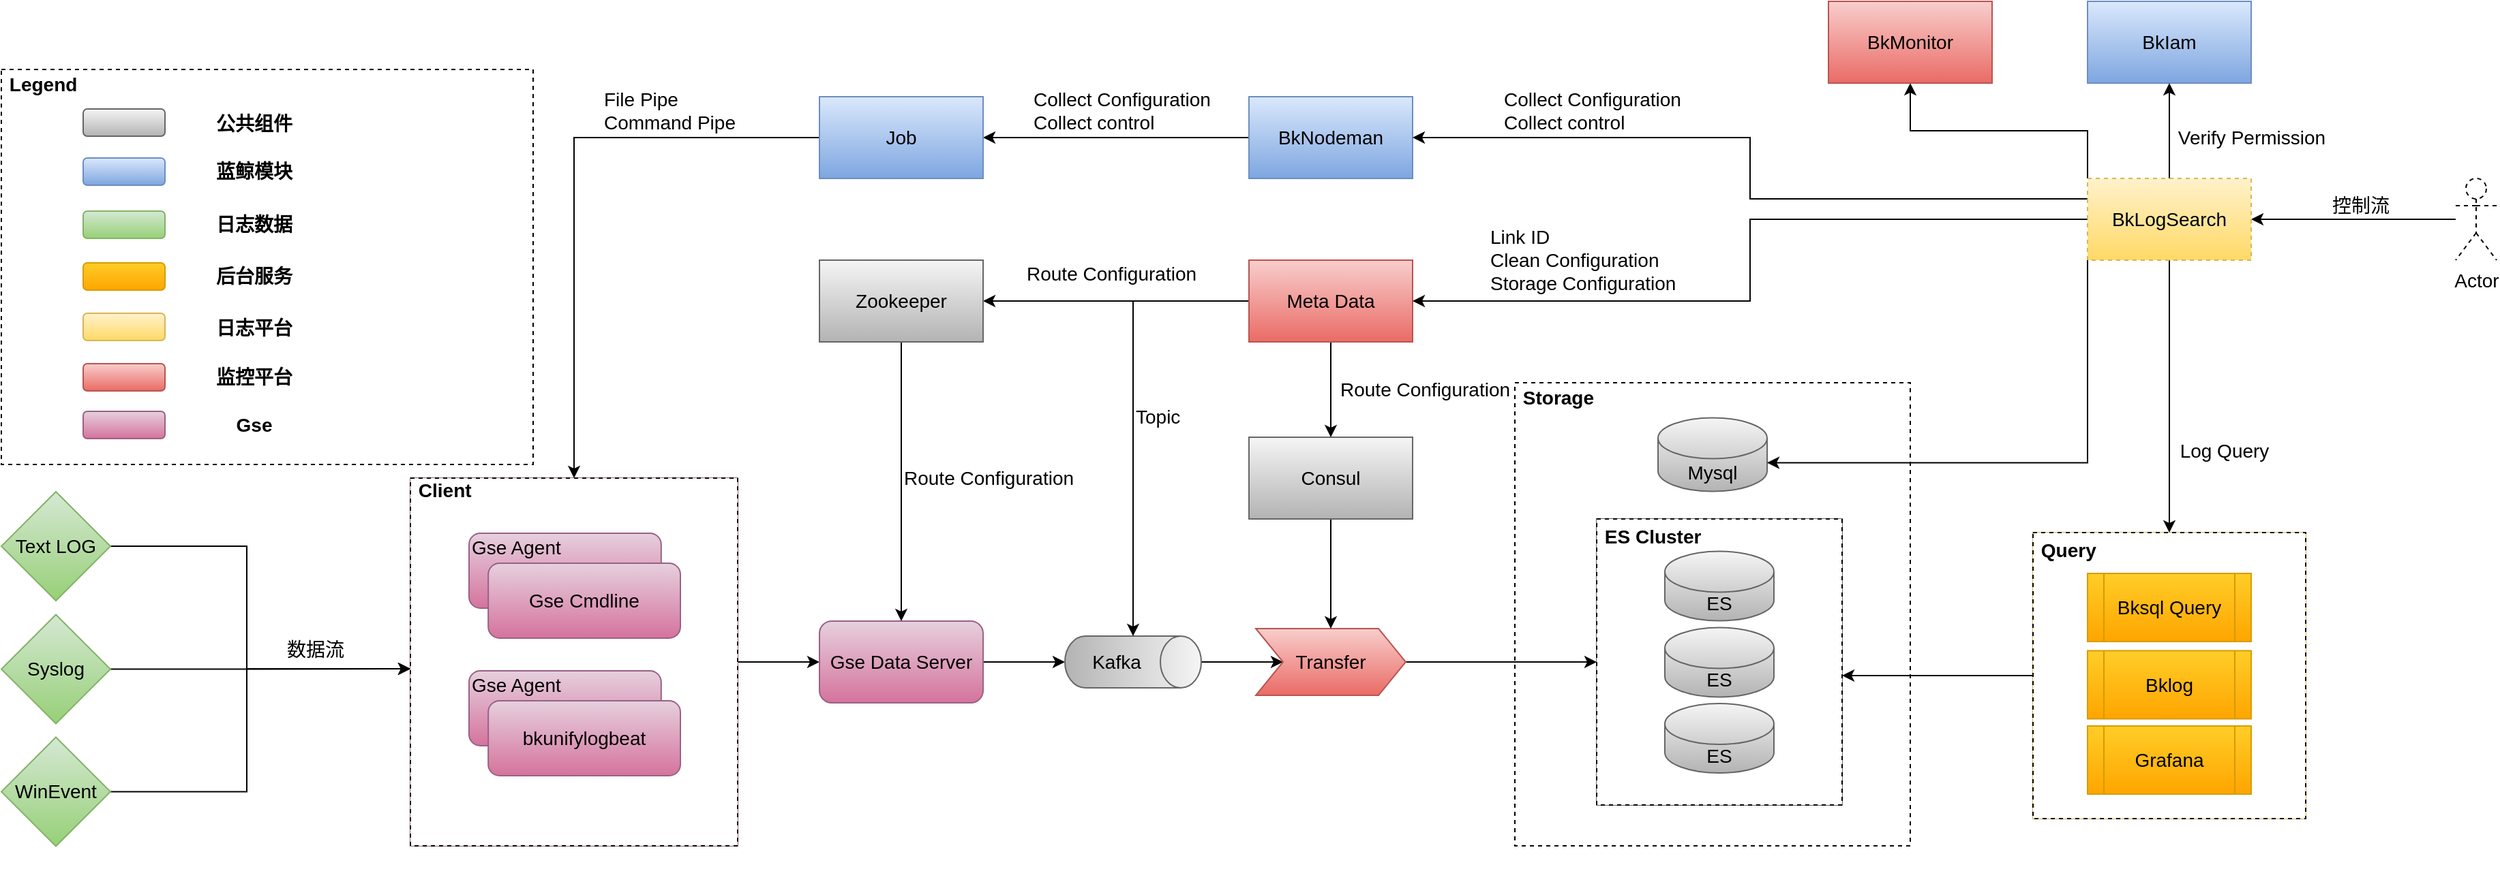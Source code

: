 <mxfile version="15.9.4" type="github">
  <diagram name="Page-1" id="74e2e168-ea6b-b213-b513-2b3c1d86103e">
    <mxGraphModel dx="1422" dy="-11" grid="1" gridSize="10" guides="1" tooltips="1" connect="1" arrows="1" fold="1" page="1" pageScale="1" pageWidth="1100" pageHeight="850" background="none" math="0" shadow="0">
      <root>
        <mxCell id="0" />
        <mxCell id="1" parent="0" />
        <mxCell id="7xhAEBTV9nR6lo730mzW-132" value="&amp;nbsp;&lt;b&gt;Legend&lt;/b&gt;&lt;br&gt;&lt;br&gt;&lt;br&gt;&lt;br&gt;&lt;br&gt;&lt;br&gt;&lt;br&gt;&lt;br&gt;&lt;br&gt;&lt;br&gt;&lt;br&gt;&lt;br&gt;&lt;br&gt;&lt;br&gt;&lt;br&gt;&lt;br&gt;&lt;br&gt;" style="rounded=0;whiteSpace=wrap;html=1;shadow=0;fontSize=14;dashed=1;align=left;" vertex="1" parent="1">
          <mxGeometry x="40" y="1030" width="390" height="290" as="geometry" />
        </mxCell>
        <mxCell id="7xhAEBTV9nR6lo730mzW-65" value="&amp;nbsp;&lt;b&gt;Storage&lt;br&gt;&lt;br&gt;&lt;br&gt;&lt;br&gt;&lt;br&gt;&lt;br&gt;&lt;br&gt;&lt;br&gt;&lt;br&gt;&lt;br&gt;&lt;br&gt;&lt;br&gt;&lt;br&gt;&lt;br&gt;&lt;br&gt;&lt;br&gt;&lt;br&gt;&lt;br&gt;&lt;br&gt;&lt;br&gt;&lt;/b&gt;" style="rounded=0;whiteSpace=wrap;html=1;dashed=1;fontSize=14;align=left;" vertex="1" parent="1">
          <mxGeometry x="1150" y="1260" width="290" height="340" as="geometry" />
        </mxCell>
        <mxCell id="7xhAEBTV9nR6lo730mzW-40" style="edgeStyle=orthogonalEdgeStyle;rounded=0;orthogonalLoop=1;jettySize=auto;html=1;fontSize=14;" edge="1" parent="1" source="7xhAEBTV9nR6lo730mzW-39" target="7xhAEBTV9nR6lo730mzW-15">
          <mxGeometry relative="1" as="geometry" />
        </mxCell>
        <mxCell id="7xhAEBTV9nR6lo730mzW-41" style="edgeStyle=orthogonalEdgeStyle;rounded=0;orthogonalLoop=1;jettySize=auto;html=1;exitX=1;exitY=0.5;exitDx=0;exitDy=0;fontSize=14;" edge="1" parent="1" source="7xhAEBTV9nR6lo730mzW-15" target="7xhAEBTV9nR6lo730mzW-16">
          <mxGeometry relative="1" as="geometry" />
        </mxCell>
        <mxCell id="7xhAEBTV9nR6lo730mzW-15" value="Gse Data Server" style="rounded=1;whiteSpace=wrap;html=1;fontSize=14;fillColor=#e6d0de;strokeColor=#996185;gradientColor=#d5739d;" vertex="1" parent="1">
          <mxGeometry x="640" y="1435" width="120" height="60" as="geometry" />
        </mxCell>
        <mxCell id="7xhAEBTV9nR6lo730mzW-42" style="edgeStyle=orthogonalEdgeStyle;rounded=0;orthogonalLoop=1;jettySize=auto;html=1;entryX=0;entryY=0.5;entryDx=0;entryDy=0;fontSize=14;" edge="1" parent="1" source="7xhAEBTV9nR6lo730mzW-16" target="7xhAEBTV9nR6lo730mzW-17">
          <mxGeometry relative="1" as="geometry" />
        </mxCell>
        <mxCell id="7xhAEBTV9nR6lo730mzW-16" value="Kafka" style="shape=cylinder3;whiteSpace=wrap;html=1;boundedLbl=1;backgroundOutline=1;size=15;fontSize=14;rotation=0;direction=south;fillColor=#f5f5f5;strokeColor=#666666;gradientColor=#b3b3b3;" vertex="1" parent="1">
          <mxGeometry x="820" y="1446" width="100" height="38" as="geometry" />
        </mxCell>
        <mxCell id="7xhAEBTV9nR6lo730mzW-67" style="edgeStyle=orthogonalEdgeStyle;rounded=0;orthogonalLoop=1;jettySize=auto;html=1;fontSize=14;" edge="1" parent="1" source="7xhAEBTV9nR6lo730mzW-17" target="7xhAEBTV9nR6lo730mzW-56">
          <mxGeometry relative="1" as="geometry" />
        </mxCell>
        <mxCell id="7xhAEBTV9nR6lo730mzW-17" value="Transfer" style="shape=step;perimeter=stepPerimeter;whiteSpace=wrap;html=1;fixedSize=1;fontSize=14;fillColor=#f8cecc;strokeColor=#b85450;gradientColor=#ea6b66;" vertex="1" parent="1">
          <mxGeometry x="960" y="1440.5" width="110" height="49" as="geometry" />
        </mxCell>
        <mxCell id="7xhAEBTV9nR6lo730mzW-30" value="Mysql" style="shape=cylinder3;whiteSpace=wrap;html=1;boundedLbl=1;backgroundOutline=1;size=15;fontSize=14;fillColor=#f5f5f5;strokeColor=#666666;gradientColor=#b3b3b3;" vertex="1" parent="1">
          <mxGeometry x="1255" y="1285.75" width="80" height="54" as="geometry" />
        </mxCell>
        <mxCell id="7xhAEBTV9nR6lo730mzW-33" value="BkIam" style="rounded=0;whiteSpace=wrap;html=1;fontSize=14;fillColor=#dae8fc;strokeColor=#6c8ebf;gradientColor=#7ea6e0;" vertex="1" parent="1">
          <mxGeometry x="1570" y="980" width="120" height="60" as="geometry" />
        </mxCell>
        <mxCell id="7xhAEBTV9nR6lo730mzW-98" style="edgeStyle=orthogonalEdgeStyle;rounded=0;orthogonalLoop=1;jettySize=auto;html=1;entryX=1;entryY=0.5;entryDx=0;entryDy=0;fontSize=14;" edge="1" parent="1" source="7xhAEBTV9nR6lo730mzW-34" target="7xhAEBTV9nR6lo730mzW-35">
          <mxGeometry relative="1" as="geometry" />
        </mxCell>
        <mxCell id="7xhAEBTV9nR6lo730mzW-34" value="BkNodeman" style="rounded=0;whiteSpace=wrap;html=1;fontSize=14;fillColor=#dae8fc;strokeColor=#6c8ebf;gradientColor=#7ea6e0;" vertex="1" parent="1">
          <mxGeometry x="955" y="1050" width="120" height="60" as="geometry" />
        </mxCell>
        <mxCell id="7xhAEBTV9nR6lo730mzW-99" style="edgeStyle=orthogonalEdgeStyle;rounded=0;orthogonalLoop=1;jettySize=auto;html=1;fontSize=14;" edge="1" parent="1" source="7xhAEBTV9nR6lo730mzW-35" target="7xhAEBTV9nR6lo730mzW-39">
          <mxGeometry relative="1" as="geometry" />
        </mxCell>
        <mxCell id="7xhAEBTV9nR6lo730mzW-35" value="Job" style="rounded=0;whiteSpace=wrap;html=1;fontSize=14;fillColor=#dae8fc;strokeColor=#6c8ebf;gradientColor=#7ea6e0;" vertex="1" parent="1">
          <mxGeometry x="640" y="1050" width="120" height="60" as="geometry" />
        </mxCell>
        <mxCell id="7xhAEBTV9nR6lo730mzW-103" style="edgeStyle=orthogonalEdgeStyle;rounded=0;orthogonalLoop=1;jettySize=auto;html=1;entryX=0.5;entryY=0;entryDx=0;entryDy=0;fontSize=14;" edge="1" parent="1" source="7xhAEBTV9nR6lo730mzW-36" target="7xhAEBTV9nR6lo730mzW-17">
          <mxGeometry relative="1" as="geometry" />
        </mxCell>
        <mxCell id="7xhAEBTV9nR6lo730mzW-36" value="Consul" style="rounded=0;whiteSpace=wrap;html=1;fontSize=14;fillColor=#f5f5f5;strokeColor=#666666;gradientColor=#b3b3b3;" vertex="1" parent="1">
          <mxGeometry x="955" y="1300" width="120" height="60" as="geometry" />
        </mxCell>
        <mxCell id="7xhAEBTV9nR6lo730mzW-89" style="edgeStyle=orthogonalEdgeStyle;rounded=0;orthogonalLoop=1;jettySize=auto;html=1;entryX=1;entryY=0.5;entryDx=0;entryDy=0;fontSize=14;" edge="1" parent="1" source="7xhAEBTV9nR6lo730mzW-37" target="7xhAEBTV9nR6lo730mzW-38">
          <mxGeometry relative="1" as="geometry" />
        </mxCell>
        <mxCell id="7xhAEBTV9nR6lo730mzW-111" style="edgeStyle=orthogonalEdgeStyle;rounded=0;orthogonalLoop=1;jettySize=auto;html=1;entryX=0.5;entryY=0;entryDx=0;entryDy=0;fontSize=14;" edge="1" parent="1" source="7xhAEBTV9nR6lo730mzW-37" target="7xhAEBTV9nR6lo730mzW-36">
          <mxGeometry relative="1" as="geometry" />
        </mxCell>
        <mxCell id="7xhAEBTV9nR6lo730mzW-113" style="edgeStyle=orthogonalEdgeStyle;rounded=0;orthogonalLoop=1;jettySize=auto;html=1;entryX=0;entryY=0.5;entryDx=0;entryDy=0;entryPerimeter=0;fontSize=14;" edge="1" parent="1" source="7xhAEBTV9nR6lo730mzW-37" target="7xhAEBTV9nR6lo730mzW-16">
          <mxGeometry relative="1" as="geometry" />
        </mxCell>
        <mxCell id="7xhAEBTV9nR6lo730mzW-37" value="Meta Data" style="rounded=0;whiteSpace=wrap;html=1;fontSize=14;fillColor=#f8cecc;strokeColor=#b85450;gradientColor=#ea6b66;" vertex="1" parent="1">
          <mxGeometry x="955" y="1170" width="120" height="60" as="geometry" />
        </mxCell>
        <mxCell id="7xhAEBTV9nR6lo730mzW-100" style="edgeStyle=orthogonalEdgeStyle;rounded=0;orthogonalLoop=1;jettySize=auto;html=1;entryX=0.5;entryY=0;entryDx=0;entryDy=0;fontSize=14;" edge="1" parent="1" source="7xhAEBTV9nR6lo730mzW-38" target="7xhAEBTV9nR6lo730mzW-15">
          <mxGeometry relative="1" as="geometry" />
        </mxCell>
        <mxCell id="7xhAEBTV9nR6lo730mzW-38" value="Zookeeper" style="rounded=0;whiteSpace=wrap;html=1;fontSize=14;fillColor=#f5f5f5;strokeColor=#666666;gradientColor=#b3b3b3;" vertex="1" parent="1">
          <mxGeometry x="640" y="1170" width="120" height="60" as="geometry" />
        </mxCell>
        <mxCell id="7xhAEBTV9nR6lo730mzW-51" style="edgeStyle=orthogonalEdgeStyle;rounded=0;orthogonalLoop=1;jettySize=auto;html=1;fontSize=14;" edge="1" parent="1" source="7xhAEBTV9nR6lo730mzW-45">
          <mxGeometry relative="1" as="geometry">
            <mxPoint x="340" y="1470" as="targetPoint" />
            <Array as="points">
              <mxPoint x="220" y="1380" />
              <mxPoint x="220" y="1470" />
            </Array>
          </mxGeometry>
        </mxCell>
        <mxCell id="7xhAEBTV9nR6lo730mzW-45" value="Text LOG" style="rhombus;whiteSpace=wrap;html=1;fontSize=14;fillColor=#d5e8d4;strokeColor=#82b366;gradientColor=#97d077;" vertex="1" parent="1">
          <mxGeometry x="40" y="1340" width="80" height="80" as="geometry" />
        </mxCell>
        <mxCell id="7xhAEBTV9nR6lo730mzW-55" style="edgeStyle=orthogonalEdgeStyle;rounded=0;orthogonalLoop=1;jettySize=auto;html=1;fontSize=14;" edge="1" parent="1" source="7xhAEBTV9nR6lo730mzW-46">
          <mxGeometry relative="1" as="geometry">
            <mxPoint x="340" y="1470" as="targetPoint" />
          </mxGeometry>
        </mxCell>
        <mxCell id="7xhAEBTV9nR6lo730mzW-46" value="Syslog" style="rhombus;whiteSpace=wrap;html=1;fontSize=14;fillColor=#d5e8d4;strokeColor=#82b366;gradientColor=#97d077;" vertex="1" parent="1">
          <mxGeometry x="40" y="1430.25" width="80" height="80" as="geometry" />
        </mxCell>
        <object label="" 数据流="" id="7xhAEBTV9nR6lo730mzW-52">
          <mxCell style="edgeStyle=orthogonalEdgeStyle;rounded=0;orthogonalLoop=1;jettySize=auto;html=1;fontSize=14;" edge="1" parent="1" source="7xhAEBTV9nR6lo730mzW-47">
            <mxGeometry relative="1" as="geometry">
              <mxPoint x="340" y="1470" as="targetPoint" />
              <Array as="points">
                <mxPoint x="220" y="1560" />
                <mxPoint x="220" y="1470" />
              </Array>
            </mxGeometry>
          </mxCell>
        </object>
        <mxCell id="7xhAEBTV9nR6lo730mzW-47" value="WinEvent" style="rhombus;whiteSpace=wrap;html=1;fontSize=14;fillColor=#d5e8d4;strokeColor=#82b366;gradientColor=#97d077;" vertex="1" parent="1">
          <mxGeometry x="40" y="1520.25" width="80" height="80" as="geometry" />
        </mxCell>
        <mxCell id="7xhAEBTV9nR6lo730mzW-57" value="" style="group;fillColor=#e6d0de;gradientColor=#d5739d;strokeColor=#996185;" vertex="1" connectable="0" parent="1">
          <mxGeometry x="340" y="1330" width="240" height="270" as="geometry" />
        </mxCell>
        <mxCell id="7xhAEBTV9nR6lo730mzW-39" value="&lt;b&gt;&amp;nbsp;&lt;br&gt;&amp;nbsp;Client&lt;br&gt;&lt;br&gt;&lt;br&gt;&lt;br&gt;&lt;br&gt;&lt;br&gt;&lt;br&gt;&lt;br&gt;&lt;br&gt;&lt;br&gt;&lt;br&gt;&lt;br&gt;&lt;br&gt;&lt;br&gt;&lt;br&gt;&lt;br&gt;&lt;/b&gt;&lt;div&gt;&lt;br&gt;&lt;/div&gt;" style="rounded=0;whiteSpace=wrap;html=1;fontSize=14;dashed=1;align=left;" vertex="1" parent="7xhAEBTV9nR6lo730mzW-57">
          <mxGeometry width="240" height="270" as="geometry" />
        </mxCell>
        <mxCell id="7xhAEBTV9nR6lo730mzW-21" value="" style="group" vertex="1" connectable="0" parent="7xhAEBTV9nR6lo730mzW-57">
          <mxGeometry x="43" y="40.5" width="155" height="77" as="geometry" />
        </mxCell>
        <mxCell id="7xhAEBTV9nR6lo730mzW-22" value="&lt;font style=&quot;font-size: 14px&quot;&gt;Gse Agent&lt;br&gt;&lt;br&gt;&lt;br&gt;&lt;/font&gt;" style="rounded=1;whiteSpace=wrap;html=1;fontSize=14;fillColor=#e6d0de;strokeColor=#996185;align=left;gradientColor=#d5739d;" vertex="1" parent="7xhAEBTV9nR6lo730mzW-21">
          <mxGeometry width="140.909" height="55" as="geometry" />
        </mxCell>
        <mxCell id="7xhAEBTV9nR6lo730mzW-23" value="Gse Cmdline" style="rounded=1;whiteSpace=wrap;html=1;fontSize=14;fillColor=#e6d0de;strokeColor=#996185;align=center;gradientColor=#d5739d;" vertex="1" parent="7xhAEBTV9nR6lo730mzW-21">
          <mxGeometry x="14.091" y="22" width="140.909" height="55" as="geometry" />
        </mxCell>
        <mxCell id="7xhAEBTV9nR6lo730mzW-4" value="&lt;font style=&quot;font-size: 14px&quot;&gt;Gse Agent&lt;br&gt;&lt;br&gt;&lt;br&gt;&lt;/font&gt;" style="rounded=1;whiteSpace=wrap;html=1;fontSize=14;fillColor=#e6d0de;strokeColor=#996185;align=left;gradientColor=#d5739d;" vertex="1" parent="7xhAEBTV9nR6lo730mzW-57">
          <mxGeometry x="43" y="141.5" width="140.909" height="55" as="geometry" />
        </mxCell>
        <mxCell id="7xhAEBTV9nR6lo730mzW-5" value="&lt;font style=&quot;font-size: 14px&quot;&gt;bkunifylogbeat&lt;/font&gt;" style="rounded=1;whiteSpace=wrap;html=1;fontSize=14;fillColor=#e6d0de;strokeColor=#996185;align=center;gradientColor=#d5739d;" vertex="1" parent="7xhAEBTV9nR6lo730mzW-57">
          <mxGeometry x="57.091" y="163.5" width="140.909" height="55" as="geometry" />
        </mxCell>
        <mxCell id="7xhAEBTV9nR6lo730mzW-58" value="" style="group;fillColor=#f5f5f5;gradientColor=#b3b3b3;strokeColor=#666666;" vertex="1" connectable="0" parent="1">
          <mxGeometry x="1210" y="1360" width="180" height="210" as="geometry" />
        </mxCell>
        <mxCell id="7xhAEBTV9nR6lo730mzW-56" value="&lt;b&gt;&lt;br&gt;&lt;br&gt;&lt;br&gt;&amp;nbsp;ES Cluster&lt;br&gt;&lt;br&gt;&lt;br&gt;&lt;br&gt;&lt;br&gt;&lt;br&gt;&lt;br&gt;&lt;br&gt;&lt;br&gt;&lt;br&gt;&lt;br&gt;&lt;br&gt;&lt;br&gt;&lt;br&gt;&lt;br&gt;&lt;/b&gt;" style="rounded=0;whiteSpace=wrap;html=1;fontSize=14;dashed=1;align=left;" vertex="1" parent="7xhAEBTV9nR6lo730mzW-58">
          <mxGeometry width="180" height="210" as="geometry" />
        </mxCell>
        <mxCell id="7xhAEBTV9nR6lo730mzW-18" value="ES" style="shape=cylinder3;whiteSpace=wrap;html=1;boundedLbl=1;backgroundOutline=1;size=15;fontSize=14;fillColor=#f5f5f5;strokeColor=#666666;gradientColor=#b3b3b3;" vertex="1" parent="7xhAEBTV9nR6lo730mzW-58">
          <mxGeometry x="50" y="23.75" width="80" height="51" as="geometry" />
        </mxCell>
        <mxCell id="7xhAEBTV9nR6lo730mzW-19" value="ES" style="shape=cylinder3;whiteSpace=wrap;html=1;boundedLbl=1;backgroundOutline=1;size=15;fontSize=14;fillColor=#f5f5f5;strokeColor=#666666;gradientColor=#b3b3b3;" vertex="1" parent="7xhAEBTV9nR6lo730mzW-58">
          <mxGeometry x="50" y="79.75" width="80" height="51" as="geometry" />
        </mxCell>
        <mxCell id="7xhAEBTV9nR6lo730mzW-20" value="ES" style="shape=cylinder3;whiteSpace=wrap;html=1;boundedLbl=1;backgroundOutline=1;size=15;fontSize=14;fillColor=#f5f5f5;strokeColor=#666666;gradientColor=#b3b3b3;" vertex="1" parent="7xhAEBTV9nR6lo730mzW-58">
          <mxGeometry x="50" y="135.5" width="80" height="51" as="geometry" />
        </mxCell>
        <mxCell id="7xhAEBTV9nR6lo730mzW-63" value="" style="group;fillColor=#fff2cc;strokeColor=#d6b656;gradientColor=#ffd966;" vertex="1" connectable="0" parent="1">
          <mxGeometry x="1530" y="1370" width="200" height="210" as="geometry" />
        </mxCell>
        <mxCell id="7xhAEBTV9nR6lo730mzW-60" value="&lt;b&gt;&amp;nbsp;Query&lt;br&gt;&lt;br&gt;&lt;br&gt;&lt;br&gt;&lt;br&gt;&lt;br&gt;&lt;br&gt;&lt;br&gt;&lt;br&gt;&lt;br&gt;&lt;br&gt;&lt;br&gt;&lt;/b&gt;" style="rounded=0;whiteSpace=wrap;html=1;dashed=1;fontSize=14;align=left;" vertex="1" parent="7xhAEBTV9nR6lo730mzW-63">
          <mxGeometry width="200" height="210" as="geometry" />
        </mxCell>
        <mxCell id="7xhAEBTV9nR6lo730mzW-27" value="Bksql Query" style="shape=process;whiteSpace=wrap;html=1;backgroundOutline=1;fontSize=14;fillColor=#ffcd28;strokeColor=#d79b00;gradientColor=#ffa500;" vertex="1" parent="7xhAEBTV9nR6lo730mzW-63">
          <mxGeometry x="40" y="30" width="120" height="50" as="geometry" />
        </mxCell>
        <mxCell id="7xhAEBTV9nR6lo730mzW-61" value="Bklog" style="shape=process;whiteSpace=wrap;html=1;backgroundOutline=1;fontSize=14;fillColor=#ffcd28;strokeColor=#d79b00;gradientColor=#ffa500;" vertex="1" parent="7xhAEBTV9nR6lo730mzW-63">
          <mxGeometry x="40" y="86.75" width="120" height="50" as="geometry" />
        </mxCell>
        <mxCell id="7xhAEBTV9nR6lo730mzW-62" value="Grafana" style="shape=process;whiteSpace=wrap;html=1;backgroundOutline=1;fontSize=14;fillColor=#ffcd28;strokeColor=#d79b00;gradientColor=#ffa500;" vertex="1" parent="7xhAEBTV9nR6lo730mzW-63">
          <mxGeometry x="40" y="142" width="120" height="50" as="geometry" />
        </mxCell>
        <mxCell id="7xhAEBTV9nR6lo730mzW-70" value="数据流" style="text;html=1;resizable=0;autosize=1;align=center;verticalAlign=middle;points=[];fillColor=none;strokeColor=none;rounded=0;dashed=1;fontSize=14;" vertex="1" parent="1">
          <mxGeometry x="240" y="1446" width="60" height="20" as="geometry" />
        </mxCell>
        <mxCell id="7xhAEBTV9nR6lo730mzW-82" style="edgeStyle=orthogonalEdgeStyle;rounded=0;orthogonalLoop=1;jettySize=auto;html=1;entryX=1;entryY=0.5;entryDx=0;entryDy=0;fontSize=14;" edge="1" parent="1" source="7xhAEBTV9nR6lo730mzW-71" target="7xhAEBTV9nR6lo730mzW-72">
          <mxGeometry relative="1" as="geometry" />
        </mxCell>
        <mxCell id="7xhAEBTV9nR6lo730mzW-71" value="Actor" style="shape=umlActor;verticalLabelPosition=bottom;verticalAlign=top;html=1;outlineConnect=0;dashed=1;fontSize=14;" vertex="1" parent="1">
          <mxGeometry x="1840" y="1110" width="30" height="60" as="geometry" />
        </mxCell>
        <mxCell id="7xhAEBTV9nR6lo730mzW-81" style="edgeStyle=orthogonalEdgeStyle;rounded=0;orthogonalLoop=1;jettySize=auto;html=1;entryX=0.5;entryY=1;entryDx=0;entryDy=0;fontSize=14;" edge="1" parent="1" source="7xhAEBTV9nR6lo730mzW-72" target="7xhAEBTV9nR6lo730mzW-33">
          <mxGeometry relative="1" as="geometry" />
        </mxCell>
        <mxCell id="7xhAEBTV9nR6lo730mzW-84" style="edgeStyle=orthogonalEdgeStyle;rounded=0;orthogonalLoop=1;jettySize=auto;html=1;entryX=0.5;entryY=0;entryDx=0;entryDy=0;fontSize=14;" edge="1" parent="1" source="7xhAEBTV9nR6lo730mzW-72" target="7xhAEBTV9nR6lo730mzW-60">
          <mxGeometry relative="1" as="geometry" />
        </mxCell>
        <mxCell id="7xhAEBTV9nR6lo730mzW-92" style="edgeStyle=orthogonalEdgeStyle;rounded=0;orthogonalLoop=1;jettySize=auto;html=1;exitX=0;exitY=0.25;exitDx=0;exitDy=0;entryX=1;entryY=0.5;entryDx=0;entryDy=0;fontSize=14;" edge="1" parent="1" source="7xhAEBTV9nR6lo730mzW-72" target="7xhAEBTV9nR6lo730mzW-34">
          <mxGeometry relative="1" as="geometry" />
        </mxCell>
        <mxCell id="7xhAEBTV9nR6lo730mzW-94" style="edgeStyle=orthogonalEdgeStyle;rounded=0;orthogonalLoop=1;jettySize=auto;html=1;entryX=1;entryY=0.5;entryDx=0;entryDy=0;fontSize=14;" edge="1" parent="1" source="7xhAEBTV9nR6lo730mzW-72" target="7xhAEBTV9nR6lo730mzW-37">
          <mxGeometry relative="1" as="geometry" />
        </mxCell>
        <mxCell id="7xhAEBTV9nR6lo730mzW-117" style="edgeStyle=orthogonalEdgeStyle;rounded=0;orthogonalLoop=1;jettySize=auto;html=1;exitX=0;exitY=0;exitDx=0;exitDy=0;entryX=0.5;entryY=1;entryDx=0;entryDy=0;fontSize=14;" edge="1" parent="1" source="7xhAEBTV9nR6lo730mzW-72" target="7xhAEBTV9nR6lo730mzW-115">
          <mxGeometry relative="1" as="geometry" />
        </mxCell>
        <mxCell id="7xhAEBTV9nR6lo730mzW-119" style="edgeStyle=orthogonalEdgeStyle;rounded=0;orthogonalLoop=1;jettySize=auto;html=1;exitX=0;exitY=1;exitDx=0;exitDy=0;entryX=1;entryY=0;entryDx=0;entryDy=33;entryPerimeter=0;fontSize=14;" edge="1" parent="1" source="7xhAEBTV9nR6lo730mzW-72" target="7xhAEBTV9nR6lo730mzW-30">
          <mxGeometry relative="1" as="geometry" />
        </mxCell>
        <mxCell id="7xhAEBTV9nR6lo730mzW-72" value="BkLogSearch" style="rounded=0;whiteSpace=wrap;html=1;dashed=1;fontSize=14;fillColor=#fff2cc;strokeColor=#d6b656;gradientColor=#ffd966;" vertex="1" parent="1">
          <mxGeometry x="1570" y="1110" width="120" height="60" as="geometry" />
        </mxCell>
        <mxCell id="7xhAEBTV9nR6lo730mzW-74" style="edgeStyle=orthogonalEdgeStyle;rounded=0;orthogonalLoop=1;jettySize=auto;html=1;fontSize=14;" edge="1" parent="1" source="7xhAEBTV9nR6lo730mzW-60">
          <mxGeometry relative="1" as="geometry">
            <mxPoint x="1390" y="1475" as="targetPoint" />
          </mxGeometry>
        </mxCell>
        <mxCell id="7xhAEBTV9nR6lo730mzW-83" value="控制流" style="text;html=1;resizable=0;autosize=1;align=center;verticalAlign=middle;points=[];fillColor=none;strokeColor=none;rounded=0;dashed=1;fontSize=14;" vertex="1" parent="1">
          <mxGeometry x="1740" y="1120" width="60" height="20" as="geometry" />
        </mxCell>
        <mxCell id="7xhAEBTV9nR6lo730mzW-85" value="Log Query" style="text;html=1;resizable=0;autosize=1;align=center;verticalAlign=middle;points=[];fillColor=none;strokeColor=none;rounded=0;dashed=1;fontSize=14;" vertex="1" parent="1">
          <mxGeometry x="1630" y="1300" width="80" height="20" as="geometry" />
        </mxCell>
        <mxCell id="7xhAEBTV9nR6lo730mzW-86" value="Verify Permission" style="text;html=1;resizable=0;autosize=1;align=center;verticalAlign=middle;points=[];fillColor=none;strokeColor=none;rounded=0;dashed=1;fontSize=14;" vertex="1" parent="1">
          <mxGeometry x="1630" y="1070" width="120" height="20" as="geometry" />
        </mxCell>
        <mxCell id="7xhAEBTV9nR6lo730mzW-104" value="Collect Configuration&lt;br&gt;Collect control" style="text;html=1;resizable=0;autosize=1;align=left;verticalAlign=middle;points=[];fillColor=none;strokeColor=none;rounded=0;dashed=1;fontSize=14;" vertex="1" parent="1">
          <mxGeometry x="1140" y="1040" width="150" height="40" as="geometry" />
        </mxCell>
        <mxCell id="7xhAEBTV9nR6lo730mzW-105" value="Collect Configuration&lt;br&gt;Collect control" style="text;html=1;resizable=0;autosize=1;align=left;verticalAlign=middle;points=[];fillColor=none;strokeColor=none;rounded=0;dashed=1;fontSize=14;" vertex="1" parent="1">
          <mxGeometry x="795" y="1040" width="150" height="40" as="geometry" />
        </mxCell>
        <mxCell id="7xhAEBTV9nR6lo730mzW-106" value="File Pipe&lt;br&gt;Command Pipe" style="text;html=1;resizable=0;autosize=1;align=left;verticalAlign=middle;points=[];fillColor=none;strokeColor=none;rounded=0;dashed=1;fontSize=14;" vertex="1" parent="1">
          <mxGeometry x="480" y="1040" width="110" height="40" as="geometry" />
        </mxCell>
        <mxCell id="7xhAEBTV9nR6lo730mzW-108" value="Link ID&lt;br&gt;Clean Configuration&lt;br&gt;Storage Configuration" style="text;html=1;resizable=0;autosize=1;align=left;verticalAlign=middle;points=[];fillColor=none;strokeColor=none;rounded=0;dashed=1;fontSize=14;" vertex="1" parent="1">
          <mxGeometry x="1130" y="1140" width="150" height="60" as="geometry" />
        </mxCell>
        <mxCell id="7xhAEBTV9nR6lo730mzW-109" value="Route Configuration" style="text;html=1;resizable=0;autosize=1;align=left;verticalAlign=middle;points=[];fillColor=none;strokeColor=none;rounded=0;dashed=1;fontSize=14;" vertex="1" parent="1">
          <mxGeometry x="790" y="1170" width="140" height="20" as="geometry" />
        </mxCell>
        <mxCell id="7xhAEBTV9nR6lo730mzW-110" value="Route Configuration" style="text;html=1;resizable=0;autosize=1;align=left;verticalAlign=middle;points=[];fillColor=none;strokeColor=none;rounded=0;dashed=1;fontSize=14;" vertex="1" parent="1">
          <mxGeometry x="700" y="1320" width="140" height="20" as="geometry" />
        </mxCell>
        <mxCell id="7xhAEBTV9nR6lo730mzW-112" value="Route Configuration" style="text;html=1;resizable=0;autosize=1;align=left;verticalAlign=middle;points=[];fillColor=none;strokeColor=none;rounded=0;dashed=1;fontSize=14;" vertex="1" parent="1">
          <mxGeometry x="1020" y="1255" width="140" height="20" as="geometry" />
        </mxCell>
        <mxCell id="7xhAEBTV9nR6lo730mzW-114" value="Topic" style="text;html=1;resizable=0;autosize=1;align=left;verticalAlign=middle;points=[];fillColor=none;strokeColor=none;rounded=0;dashed=1;fontSize=14;" vertex="1" parent="1">
          <mxGeometry x="870" y="1275" width="50" height="20" as="geometry" />
        </mxCell>
        <mxCell id="7xhAEBTV9nR6lo730mzW-115" value="BkMonitor" style="rounded=0;whiteSpace=wrap;html=1;fontSize=14;fillColor=#f8cecc;strokeColor=#b85450;gradientColor=#ea6b66;" vertex="1" parent="1">
          <mxGeometry x="1380" y="980" width="120" height="60" as="geometry" />
        </mxCell>
        <mxCell id="7xhAEBTV9nR6lo730mzW-121" value="" style="rounded=1;whiteSpace=wrap;html=1;fontSize=14;fillColor=#f5f5f5;gradientColor=#b3b3b3;strokeColor=#666666;shadow=0;" vertex="1" parent="1">
          <mxGeometry x="100" y="1059" width="60" height="20" as="geometry" />
        </mxCell>
        <mxCell id="7xhAEBTV9nR6lo730mzW-122" value="" style="rounded=1;whiteSpace=wrap;html=1;fontSize=14;fillColor=#dae8fc;gradientColor=#7ea6e0;strokeColor=#6c8ebf;shadow=0;" vertex="1" parent="1">
          <mxGeometry x="100" y="1095" width="60" height="20" as="geometry" />
        </mxCell>
        <mxCell id="7xhAEBTV9nR6lo730mzW-123" value="" style="rounded=1;whiteSpace=wrap;html=1;fontSize=14;fillColor=#d5e8d4;gradientColor=#97d077;strokeColor=#82b366;shadow=0;" vertex="1" parent="1">
          <mxGeometry x="100" y="1134" width="60" height="20" as="geometry" />
        </mxCell>
        <mxCell id="7xhAEBTV9nR6lo730mzW-124" value="" style="rounded=1;whiteSpace=wrap;html=1;fontSize=14;fillColor=#ffcd28;gradientColor=#ffa500;strokeColor=#d79b00;shadow=0;" vertex="1" parent="1">
          <mxGeometry x="100" y="1172" width="60" height="20" as="geometry" />
        </mxCell>
        <mxCell id="7xhAEBTV9nR6lo730mzW-125" value="" style="rounded=1;whiteSpace=wrap;html=1;fontSize=14;fillColor=#fff2cc;gradientColor=#ffd966;strokeColor=#d6b656;shadow=0;" vertex="1" parent="1">
          <mxGeometry x="100" y="1209" width="60" height="20" as="geometry" />
        </mxCell>
        <mxCell id="7xhAEBTV9nR6lo730mzW-126" value="" style="rounded=1;whiteSpace=wrap;html=1;fontSize=14;fillColor=#f8cecc;gradientColor=#ea6b66;strokeColor=#b85450;shadow=0;" vertex="1" parent="1">
          <mxGeometry x="100" y="1246" width="60" height="20" as="geometry" />
        </mxCell>
        <mxCell id="7xhAEBTV9nR6lo730mzW-127" value="" style="rounded=1;whiteSpace=wrap;html=1;fontSize=14;fillColor=#e6d0de;gradientColor=#d5739d;strokeColor=#996185;shadow=0;" vertex="1" parent="1">
          <mxGeometry x="100" y="1281" width="60" height="20" as="geometry" />
        </mxCell>
        <mxCell id="7xhAEBTV9nR6lo730mzW-135" value="&lt;b&gt;&lt;font style=&quot;font-size: 14px&quot;&gt;公共组件&lt;/font&gt;&lt;/b&gt;" style="text;html=1;resizable=0;autosize=1;align=center;verticalAlign=middle;points=[];fillColor=none;strokeColor=none;rounded=0;shadow=0;dashed=1;fontSize=14;" vertex="1" parent="1">
          <mxGeometry x="190" y="1060" width="70" height="20" as="geometry" />
        </mxCell>
        <mxCell id="7xhAEBTV9nR6lo730mzW-136" value="&lt;b&gt;&lt;font style=&quot;font-size: 14px&quot;&gt;蓝鲸模块&lt;/font&gt;&lt;/b&gt;" style="text;html=1;resizable=0;autosize=1;align=center;verticalAlign=middle;points=[];fillColor=none;strokeColor=none;rounded=0;shadow=0;dashed=1;fontSize=14;" vertex="1" parent="1">
          <mxGeometry x="190" y="1095" width="70" height="20" as="geometry" />
        </mxCell>
        <mxCell id="7xhAEBTV9nR6lo730mzW-137" value="&lt;b&gt;&lt;font style=&quot;font-size: 14px&quot;&gt;日志数据&lt;/font&gt;&lt;/b&gt;" style="text;html=1;resizable=0;autosize=1;align=center;verticalAlign=middle;points=[];fillColor=none;strokeColor=none;rounded=0;shadow=0;dashed=1;fontSize=14;" vertex="1" parent="1">
          <mxGeometry x="190" y="1134" width="70" height="20" as="geometry" />
        </mxCell>
        <mxCell id="7xhAEBTV9nR6lo730mzW-138" value="&lt;b&gt;&lt;font style=&quot;font-size: 14px&quot;&gt;后台服务&lt;/font&gt;&lt;/b&gt;" style="text;html=1;resizable=0;autosize=1;align=center;verticalAlign=middle;points=[];fillColor=none;strokeColor=none;rounded=0;shadow=0;dashed=1;fontSize=14;" vertex="1" parent="1">
          <mxGeometry x="190" y="1172" width="70" height="20" as="geometry" />
        </mxCell>
        <mxCell id="7xhAEBTV9nR6lo730mzW-139" value="&lt;b&gt;日志平台&lt;/b&gt;" style="text;html=1;resizable=0;autosize=1;align=center;verticalAlign=middle;points=[];fillColor=none;strokeColor=none;rounded=0;shadow=0;dashed=1;fontSize=14;" vertex="1" parent="1">
          <mxGeometry x="190" y="1210" width="70" height="20" as="geometry" />
        </mxCell>
        <mxCell id="7xhAEBTV9nR6lo730mzW-140" value="&lt;b&gt;监控平台&lt;/b&gt;" style="text;html=1;resizable=0;autosize=1;align=center;verticalAlign=middle;points=[];fillColor=none;strokeColor=none;rounded=0;shadow=0;dashed=1;fontSize=14;" vertex="1" parent="1">
          <mxGeometry x="190" y="1246" width="70" height="20" as="geometry" />
        </mxCell>
        <mxCell id="7xhAEBTV9nR6lo730mzW-141" value="&lt;b&gt;Gse&lt;/b&gt;" style="text;html=1;resizable=0;autosize=1;align=center;verticalAlign=middle;points=[];fillColor=none;strokeColor=none;rounded=0;shadow=0;dashed=1;fontSize=14;" vertex="1" parent="1">
          <mxGeometry x="205" y="1281" width="40" height="20" as="geometry" />
        </mxCell>
      </root>
    </mxGraphModel>
  </diagram>
</mxfile>
